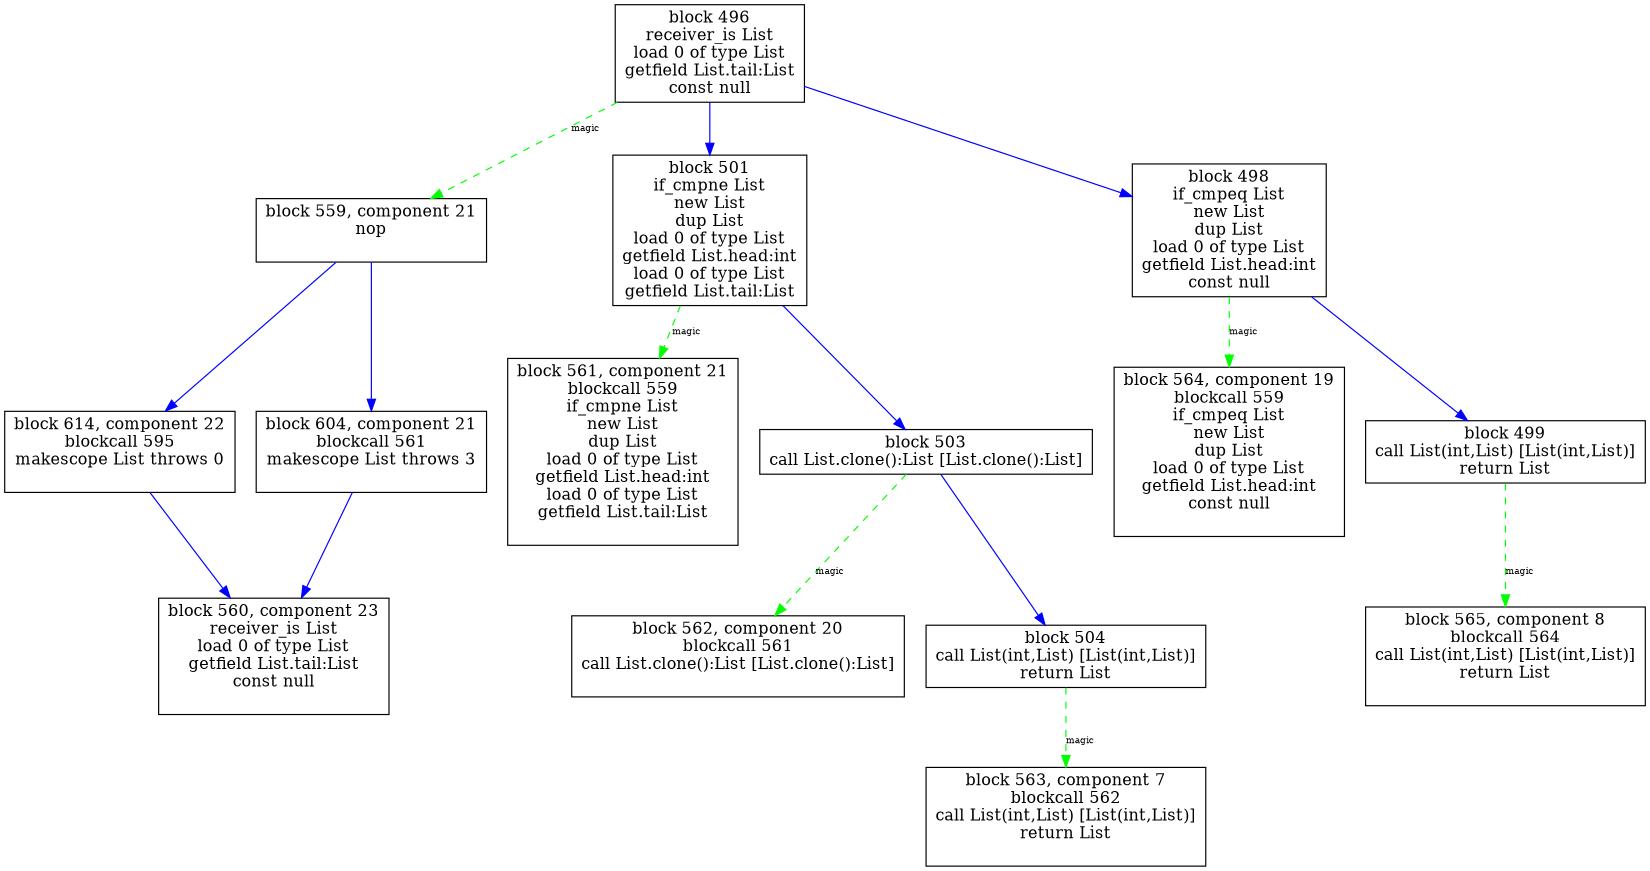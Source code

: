digraph "List.clone():List" {
size = "11,7.5";
codeblock_496 [ shape = box, label = "block 496\nreceiver_is List\nload 0 of type List\ngetfield List.tail:List\nconst null"];
codeblock_559 [ shape = box, label = "block 559, component 21\nnop\n\n"];
codeblock_614 [ shape = box, label = "block 614, component 22\nblockcall 595\nmakescope List throws 0\n\n"];
codeblock_560 [ shape = box, label = "block 560, component 23\nreceiver_is List\nload 0 of type List\ngetfield List.tail:List\nconst null\n\n"];
codeblock_614->codeblock_560 [color = blue label = "" fontsize = 8]
codeblock_559->codeblock_614 [color = blue label = "" fontsize = 8]
codeblock_604 [ shape = box, label = "block 604, component 21\nblockcall 561\nmakescope List throws 3\n\n"];
codeblock_604->codeblock_560 [color = blue label = "" fontsize = 8]
codeblock_559->codeblock_604 [color = blue label = "" fontsize = 8]
codeblock_496->codeblock_559 [color = green style = dashed label = "magic" fontsize = 8]
codeblock_501 [ shape = box, label = "block 501\nif_cmpne List\nnew List\ndup List\nload 0 of type List\ngetfield List.head:int\nload 0 of type List\ngetfield List.tail:List"];
codeblock_561 [ shape = box, label = "block 561, component 21\nblockcall 559\nif_cmpne List\nnew List\ndup List\nload 0 of type List\ngetfield List.head:int\nload 0 of type List\ngetfield List.tail:List\n\n"];
codeblock_501->codeblock_561 [color = green style = dashed label = "magic" fontsize = 8]
codeblock_503 [ shape = box, label = "block 503\ncall List.clone():List [List.clone():List]"];
codeblock_562 [ shape = box, label = "block 562, component 20\nblockcall 561\ncall List.clone():List [List.clone():List]\n\n"];
codeblock_503->codeblock_562 [color = green style = dashed label = "magic" fontsize = 8]
codeblock_504 [ shape = box, label = "block 504\ncall List(int,List) [List(int,List)]\nreturn List"];
codeblock_563 [ shape = box, label = "block 563, component 7\nblockcall 562\ncall List(int,List) [List(int,List)]\nreturn List\n\n"];
codeblock_504->codeblock_563 [color = green style = dashed label = "magic" fontsize = 8]
codeblock_503->codeblock_504 [color = blue label = "" fontsize = 8]
codeblock_501->codeblock_503 [color = blue label = "" fontsize = 8]
codeblock_496->codeblock_501 [color = blue label = "" fontsize = 8]
codeblock_498 [ shape = box, label = "block 498\nif_cmpeq List\nnew List\ndup List\nload 0 of type List\ngetfield List.head:int\nconst null"];
codeblock_564 [ shape = box, label = "block 564, component 19\nblockcall 559\nif_cmpeq List\nnew List\ndup List\nload 0 of type List\ngetfield List.head:int\nconst null\n\n"];
codeblock_498->codeblock_564 [color = green style = dashed label = "magic" fontsize = 8]
codeblock_499 [ shape = box, label = "block 499\ncall List(int,List) [List(int,List)]\nreturn List"];
codeblock_565 [ shape = box, label = "block 565, component 8\nblockcall 564\ncall List(int,List) [List(int,List)]\nreturn List\n\n"];
codeblock_499->codeblock_565 [color = green style = dashed label = "magic" fontsize = 8]
codeblock_498->codeblock_499 [color = blue label = "" fontsize = 8]
codeblock_496->codeblock_498 [color = blue label = "" fontsize = 8]
}